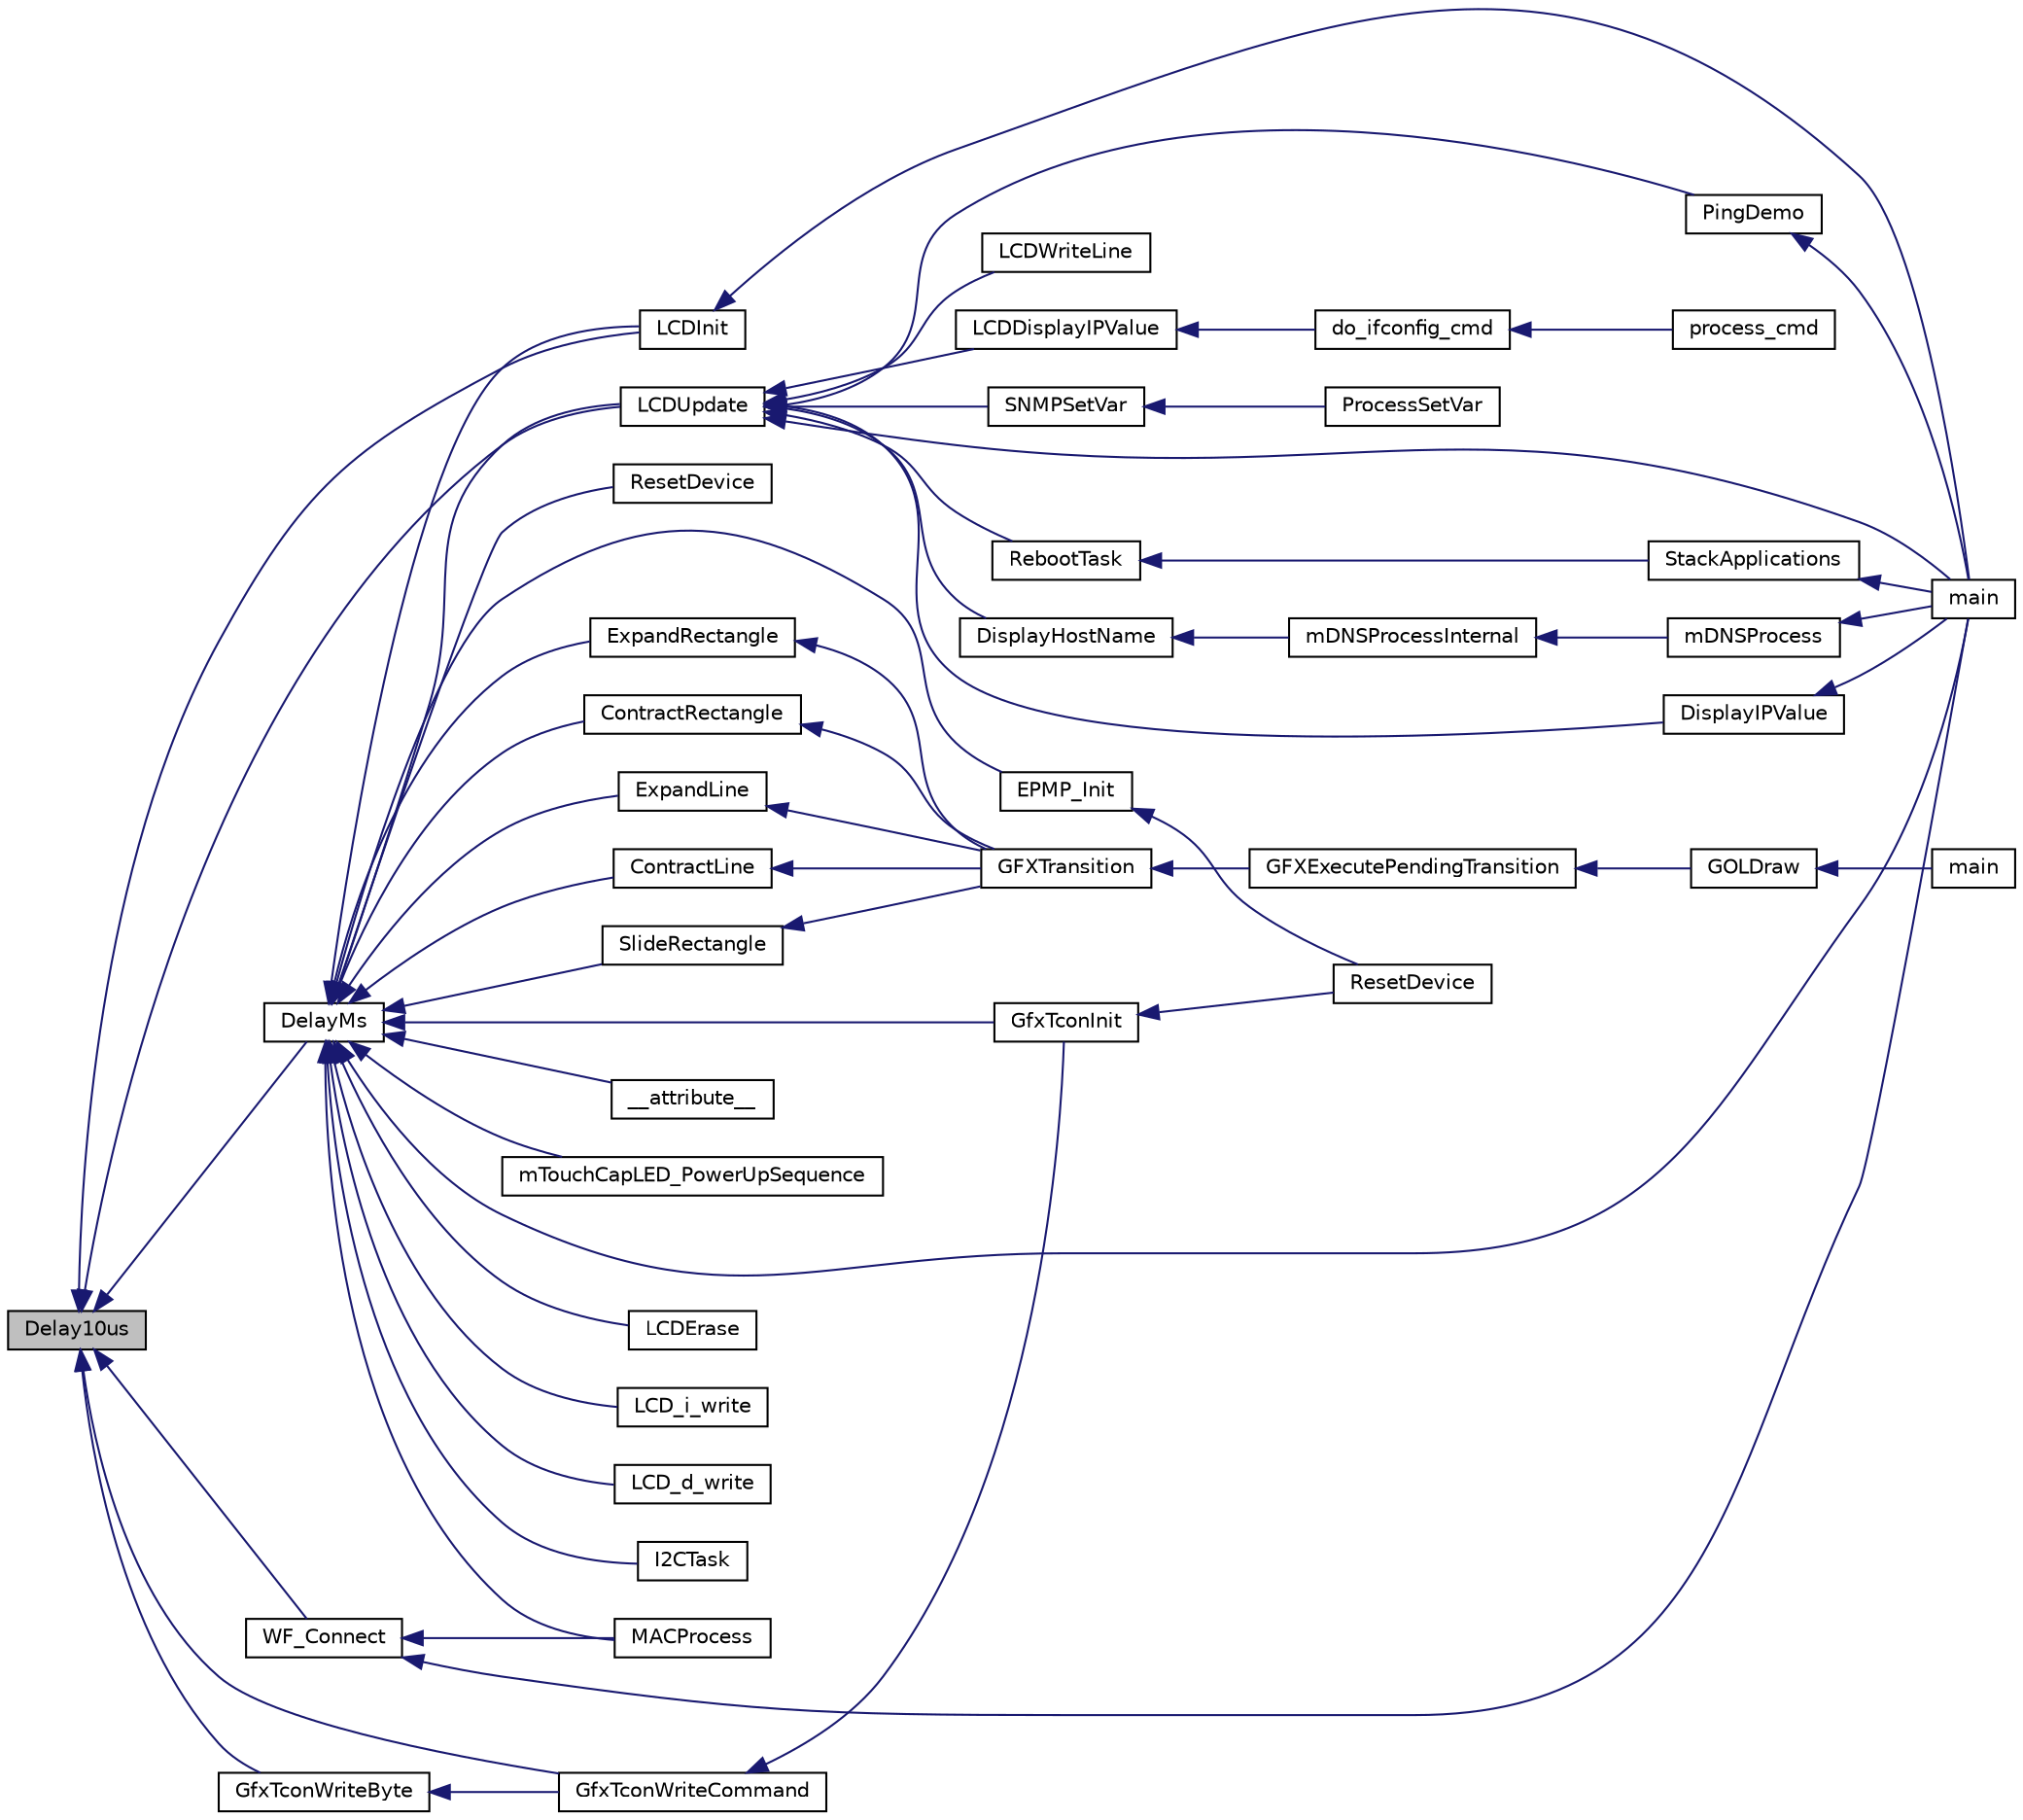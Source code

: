 digraph "Delay10us"
{
  edge [fontname="Helvetica",fontsize="10",labelfontname="Helvetica",labelfontsize="10"];
  node [fontname="Helvetica",fontsize="10",shape=record];
  rankdir="LR";
  Node1 [label="Delay10us",height=0.2,width=0.4,color="black", fillcolor="grey75", style="filled", fontcolor="black"];
  Node1 -> Node2 [dir="back",color="midnightblue",fontsize="10",style="solid",fontname="Helvetica"];
  Node2 [label="LCDInit",height=0.2,width=0.4,color="black", fillcolor="white", style="filled",URL="$_wireless_protocols_2_l_c_d_blocking_8h.html#a410f02e534a63d1f6e7a168dae003d6d"];
  Node2 -> Node3 [dir="back",color="midnightblue",fontsize="10",style="solid",fontname="Helvetica"];
  Node3 [label="main",height=0.2,width=0.4,color="black", fillcolor="white", style="filled",URL="$_main_demo_8c.html#a6288eba0f8e8ad3ab1544ad731eb7667"];
  Node1 -> Node4 [dir="back",color="midnightblue",fontsize="10",style="solid",fontname="Helvetica"];
  Node4 [label="LCDUpdate",height=0.2,width=0.4,color="black", fillcolor="white", style="filled",URL="$_wireless_protocols_2_l_c_d_blocking_8h.html#a5cd499a980bf803c2d4a78f12365cd35"];
  Node4 -> Node5 [dir="back",color="midnightblue",fontsize="10",style="solid",fontname="Helvetica"];
  Node5 [label="LCDWriteLine",height=0.2,width=0.4,color="black", fillcolor="white", style="filled",URL="$_wireless_protocols_2_l_c_d_blocking_8h.html#a9a2286ce68483f16028d50f4d0e0f3ce"];
  Node4 -> Node6 [dir="back",color="midnightblue",fontsize="10",style="solid",fontname="Helvetica"];
  Node6 [label="RebootTask",height=0.2,width=0.4,color="black", fillcolor="white", style="filled",URL="$_reboot_8c.html#a4550ed90f229d1046e62217d16041274"];
  Node6 -> Node7 [dir="back",color="midnightblue",fontsize="10",style="solid",fontname="Helvetica"];
  Node7 [label="StackApplications",height=0.2,width=0.4,color="black", fillcolor="white", style="filled",URL="$_stack_tsk_8c.html#a7f8ff33bea9e052705b0a80d2dfcf399"];
  Node7 -> Node3 [dir="back",color="midnightblue",fontsize="10",style="solid",fontname="Helvetica"];
  Node4 -> Node8 [dir="back",color="midnightblue",fontsize="10",style="solid",fontname="Helvetica"];
  Node8 [label="LCDDisplayIPValue",height=0.2,width=0.4,color="black", fillcolor="white", style="filled",URL="$_w_f_console_ifconfig_8c.html#ae97f31f56bda11f6df216bea88f9d76a"];
  Node8 -> Node9 [dir="back",color="midnightblue",fontsize="10",style="solid",fontname="Helvetica"];
  Node9 [label="do_ifconfig_cmd",height=0.2,width=0.4,color="black", fillcolor="white", style="filled",URL="$_w_f_console_ifconfig_8c.html#a7d24f7ec577097165cbf981fd7a9ba76"];
  Node9 -> Node10 [dir="back",color="midnightblue",fontsize="10",style="solid",fontname="Helvetica"];
  Node10 [label="process_cmd",height=0.2,width=0.4,color="black", fillcolor="white", style="filled",URL="$_w_f_console_msg_handler_8c.html#adb34ba3f29206d313dd5bce1597db36b"];
  Node4 -> Node11 [dir="back",color="midnightblue",fontsize="10",style="solid",fontname="Helvetica"];
  Node11 [label="DisplayHostName",height=0.2,width=0.4,color="black", fillcolor="white", style="filled",URL="$_zeroconf_multicast_d_n_s_8c.html#a5ef477a6a878005d4b44ce0196c04cbe"];
  Node11 -> Node12 [dir="back",color="midnightblue",fontsize="10",style="solid",fontname="Helvetica"];
  Node12 [label="mDNSProcessInternal",height=0.2,width=0.4,color="black", fillcolor="white", style="filled",URL="$_zeroconf_multicast_d_n_s_8c.html#a790561fcaf99874b79eab7db039b8c71"];
  Node12 -> Node13 [dir="back",color="midnightblue",fontsize="10",style="solid",fontname="Helvetica"];
  Node13 [label="mDNSProcess",height=0.2,width=0.4,color="black", fillcolor="white", style="filled",URL="$_zeroconf_multicast_d_n_s_8c.html#a2b66183d48d7fd2050e1661557927e1e"];
  Node13 -> Node3 [dir="back",color="midnightblue",fontsize="10",style="solid",fontname="Helvetica"];
  Node4 -> Node14 [dir="back",color="midnightblue",fontsize="10",style="solid",fontname="Helvetica"];
  Node14 [label="SNMPSetVar",height=0.2,width=0.4,color="black", fillcolor="white", style="filled",URL="$_custom_s_n_m_p_app_8c.html#a62be29a5435e2690bf8253f2be39d71e"];
  Node14 -> Node15 [dir="back",color="midnightblue",fontsize="10",style="solid",fontname="Helvetica"];
  Node15 [label="ProcessSetVar",height=0.2,width=0.4,color="black", fillcolor="white", style="filled",URL="$_s_n_m_p_8c.html#a14c721f6097f49f91403036cae991f03"];
  Node4 -> Node3 [dir="back",color="midnightblue",fontsize="10",style="solid",fontname="Helvetica"];
  Node4 -> Node16 [dir="back",color="midnightblue",fontsize="10",style="solid",fontname="Helvetica"];
  Node16 [label="DisplayIPValue",height=0.2,width=0.4,color="black", fillcolor="white", style="filled",URL="$_main_demo_8h.html#a8a69fd5952a14c7bfa97a304380d4bc1"];
  Node16 -> Node3 [dir="back",color="midnightblue",fontsize="10",style="solid",fontname="Helvetica"];
  Node4 -> Node17 [dir="back",color="midnightblue",fontsize="10",style="solid",fontname="Helvetica"];
  Node17 [label="PingDemo",height=0.2,width=0.4,color="black", fillcolor="white", style="filled",URL="$_ping_demo_8c.html#af0f2ca8c1b78d7b8783d4c9579034b6b"];
  Node17 -> Node3 [dir="back",color="midnightblue",fontsize="10",style="solid",fontname="Helvetica"];
  Node1 -> Node18 [dir="back",color="midnightblue",fontsize="10",style="solid",fontname="Helvetica"];
  Node18 [label="DelayMs",height=0.2,width=0.4,color="black", fillcolor="white", style="filled",URL="$timer_8h.html#aa75a10d600458928f1b5932858e031b2"];
  Node18 -> Node2 [dir="back",color="midnightblue",fontsize="10",style="solid",fontname="Helvetica"];
  Node18 -> Node4 [dir="back",color="midnightblue",fontsize="10",style="solid",fontname="Helvetica"];
  Node18 -> Node19 [dir="back",color="midnightblue",fontsize="10",style="solid",fontname="Helvetica"];
  Node19 [label="LCDErase",height=0.2,width=0.4,color="black", fillcolor="white", style="filled",URL="$_wireless_protocols_2_l_c_d_blocking_8h.html#a37309cc016394b6fda0a0c7a8079d989"];
  Node18 -> Node20 [dir="back",color="midnightblue",fontsize="10",style="solid",fontname="Helvetica"];
  Node20 [label="LCD_i_write",height=0.2,width=0.4,color="black", fillcolor="white", style="filled",URL="$_wireless_protocols_2_l_c_d_blocking_8c.html#af8c0cd5fef77e5dc36c5249ea316708e"];
  Node18 -> Node21 [dir="back",color="midnightblue",fontsize="10",style="solid",fontname="Helvetica"];
  Node21 [label="LCD_d_write",height=0.2,width=0.4,color="black", fillcolor="white", style="filled",URL="$_wireless_protocols_2_l_c_d_blocking_8c.html#af32cd8e5449b976ae39ed8e1a48ad31d"];
  Node18 -> Node22 [dir="back",color="midnightblue",fontsize="10",style="solid",fontname="Helvetica"];
  Node22 [label="I2CTask",height=0.2,width=0.4,color="black", fillcolor="white", style="filled",URL="$_wireless_protocols_2_l_c_d_blocking_8c.html#a7c9b65c5b60c79e0d9c75909202a4c30"];
  Node18 -> Node23 [dir="back",color="midnightblue",fontsize="10",style="solid",fontname="Helvetica"];
  Node23 [label="ResetDevice",height=0.2,width=0.4,color="black", fillcolor="white", style="filled",URL="$drv_t_f_t001_8c.html#a6d4d054030dc1ccdc7b875d4877ec9b7"];
  Node18 -> Node24 [dir="back",color="midnightblue",fontsize="10",style="solid",fontname="Helvetica"];
  Node24 [label="EPMP_Init",height=0.2,width=0.4,color="black", fillcolor="white", style="filled",URL="$mchp_gfx_drv_8c.html#a039996a4aec93b87a7c3ef75cc6789cd"];
  Node24 -> Node25 [dir="back",color="midnightblue",fontsize="10",style="solid",fontname="Helvetica"];
  Node25 [label="ResetDevice",height=0.2,width=0.4,color="black", fillcolor="white", style="filled",URL="$mchp_gfx_drv_8c.html#a6d4d054030dc1ccdc7b875d4877ec9b7"];
  Node18 -> Node26 [dir="back",color="midnightblue",fontsize="10",style="solid",fontname="Helvetica"];
  Node26 [label="GfxTconInit",height=0.2,width=0.4,color="black", fillcolor="white", style="filled",URL="$gfxtcon_8h.html#a55594178ce3956440d903de8c2c7d519"];
  Node26 -> Node25 [dir="back",color="midnightblue",fontsize="10",style="solid",fontname="Helvetica"];
  Node18 -> Node27 [dir="back",color="midnightblue",fontsize="10",style="solid",fontname="Helvetica"];
  Node27 [label="ExpandRectangle",height=0.2,width=0.4,color="black", fillcolor="white", style="filled",URL="$_transitions_8c.html#ab9ba9436a0eeff589199497bfa85367d"];
  Node27 -> Node28 [dir="back",color="midnightblue",fontsize="10",style="solid",fontname="Helvetica"];
  Node28 [label="GFXTransition",height=0.2,width=0.4,color="black", fillcolor="white", style="filled",URL="$_transitions_8h.html#aef7514a626463628c2d2dd5b3d5d4775"];
  Node28 -> Node29 [dir="back",color="midnightblue",fontsize="10",style="solid",fontname="Helvetica"];
  Node29 [label="GFXExecutePendingTransition",height=0.2,width=0.4,color="black", fillcolor="white", style="filled",URL="$_transitions_8h.html#ae72d59f40c5fed608035c1aa6a1e8be1"];
  Node29 -> Node30 [dir="back",color="midnightblue",fontsize="10",style="solid",fontname="Helvetica"];
  Node30 [label="GOLDraw",height=0.2,width=0.4,color="black", fillcolor="white", style="filled",URL="$_g_o_l_8h.html#aaff93fae1051821fec4c1a81513628ca"];
  Node30 -> Node31 [dir="back",color="midnightblue",fontsize="10",style="solid",fontname="Helvetica"];
  Node31 [label="main",height=0.2,width=0.4,color="black", fillcolor="white", style="filled",URL="$_graphics_2_g_d_d_2_default___template_2_main_8c.html#a840291bc02cba5474a4cb46a9b9566fe"];
  Node18 -> Node32 [dir="back",color="midnightblue",fontsize="10",style="solid",fontname="Helvetica"];
  Node32 [label="ContractRectangle",height=0.2,width=0.4,color="black", fillcolor="white", style="filled",URL="$_transitions_8c.html#a6b612b30fcce98472d1660c2e270aab2"];
  Node32 -> Node28 [dir="back",color="midnightblue",fontsize="10",style="solid",fontname="Helvetica"];
  Node18 -> Node33 [dir="back",color="midnightblue",fontsize="10",style="solid",fontname="Helvetica"];
  Node33 [label="ExpandLine",height=0.2,width=0.4,color="black", fillcolor="white", style="filled",URL="$_transitions_8c.html#af4195e6fd746d6d724fb6fb440b33208"];
  Node33 -> Node28 [dir="back",color="midnightblue",fontsize="10",style="solid",fontname="Helvetica"];
  Node18 -> Node34 [dir="back",color="midnightblue",fontsize="10",style="solid",fontname="Helvetica"];
  Node34 [label="ContractLine",height=0.2,width=0.4,color="black", fillcolor="white", style="filled",URL="$_transitions_8c.html#abffa624ccaf7775e2d52c4ca03819462"];
  Node34 -> Node28 [dir="back",color="midnightblue",fontsize="10",style="solid",fontname="Helvetica"];
  Node18 -> Node35 [dir="back",color="midnightblue",fontsize="10",style="solid",fontname="Helvetica"];
  Node35 [label="SlideRectangle",height=0.2,width=0.4,color="black", fillcolor="white", style="filled",URL="$_transitions_8c.html#ada1bc99e3b7c4605d7ea543971e963f5"];
  Node35 -> Node28 [dir="back",color="midnightblue",fontsize="10",style="solid",fontname="Helvetica"];
  Node18 -> Node36 [dir="back",color="midnightblue",fontsize="10",style="solid",fontname="Helvetica"];
  Node36 [label="__attribute__",height=0.2,width=0.4,color="black", fillcolor="white", style="filled",URL="$_transitions__weak_8c.html#a201468129b483039afc5a619e2d31097"];
  Node18 -> Node37 [dir="back",color="midnightblue",fontsize="10",style="solid",fontname="Helvetica"];
  Node37 [label="mTouchCapLED_PowerUpSequence",height=0.2,width=0.4,color="black", fillcolor="white", style="filled",URL="$m_touch_cap_l_e_d_8c.html#a605c56bf6e2e59f4b911517a82823d3b",tooltip="defined( PIC32MX220_CAP_TOUCH_EVAL_BOARD )... "];
  Node18 -> Node38 [dir="back",color="midnightblue",fontsize="10",style="solid",fontname="Helvetica"];
  Node38 [label="MACProcess",height=0.2,width=0.4,color="black", fillcolor="white", style="filled",URL="$_w_f_mac_8c.html#a74c4ae494d118879a5d3798a74c3b905"];
  Node18 -> Node3 [dir="back",color="midnightblue",fontsize="10",style="solid",fontname="Helvetica"];
  Node1 -> Node39 [dir="back",color="midnightblue",fontsize="10",style="solid",fontname="Helvetica"];
  Node39 [label="GfxTconWriteByte",height=0.2,width=0.4,color="black", fillcolor="white", style="filled",URL="$_t_c_o_n___h_x8238_8c.html#adb9c7d7e409bc87e686e7a63a779a46b"];
  Node39 -> Node40 [dir="back",color="midnightblue",fontsize="10",style="solid",fontname="Helvetica"];
  Node40 [label="GfxTconWriteCommand",height=0.2,width=0.4,color="black", fillcolor="white", style="filled",URL="$_t_c_o_n___h_x8238_8c.html#a677df9eb40a564306c738029552e715f"];
  Node40 -> Node26 [dir="back",color="midnightblue",fontsize="10",style="solid",fontname="Helvetica"];
  Node1 -> Node40 [dir="back",color="midnightblue",fontsize="10",style="solid",fontname="Helvetica"];
  Node1 -> Node41 [dir="back",color="midnightblue",fontsize="10",style="solid",fontname="Helvetica"];
  Node41 [label="WF_Connect",height=0.2,width=0.4,color="black", fillcolor="white", style="filled",URL="$_main_demo_8c.html#a112a0c7a8a37f72cab76a6fcd3f4a4e1"];
  Node41 -> Node38 [dir="back",color="midnightblue",fontsize="10",style="solid",fontname="Helvetica"];
  Node41 -> Node3 [dir="back",color="midnightblue",fontsize="10",style="solid",fontname="Helvetica"];
}
